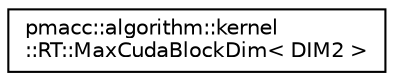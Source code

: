 digraph "Graphical Class Hierarchy"
{
 // LATEX_PDF_SIZE
  edge [fontname="Helvetica",fontsize="10",labelfontname="Helvetica",labelfontsize="10"];
  node [fontname="Helvetica",fontsize="10",shape=record];
  rankdir="LR";
  Node0 [label="pmacc::algorithm::kernel\l::RT::MaxCudaBlockDim\< DIM2 \>",height=0.2,width=0.4,color="black", fillcolor="white", style="filled",URL="$structpmacc_1_1algorithm_1_1kernel_1_1_r_t_1_1_max_cuda_block_dim_3_01_d_i_m2_01_4.html",tooltip=" "];
}
